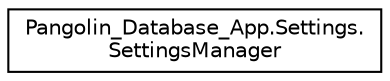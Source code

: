 digraph "Graphical Class Hierarchy"
{
 // LATEX_PDF_SIZE
  edge [fontname="Helvetica",fontsize="10",labelfontname="Helvetica",labelfontsize="10"];
  node [fontname="Helvetica",fontsize="10",shape=record];
  rankdir="LR";
  Node0 [label="Pangolin_Database_App.Settings.\lSettingsManager",height=0.2,width=0.4,color="black", fillcolor="white", style="filled",URL="$class_pangolin___database___app_1_1_settings_1_1_settings_manager.html",tooltip=" "];
}
